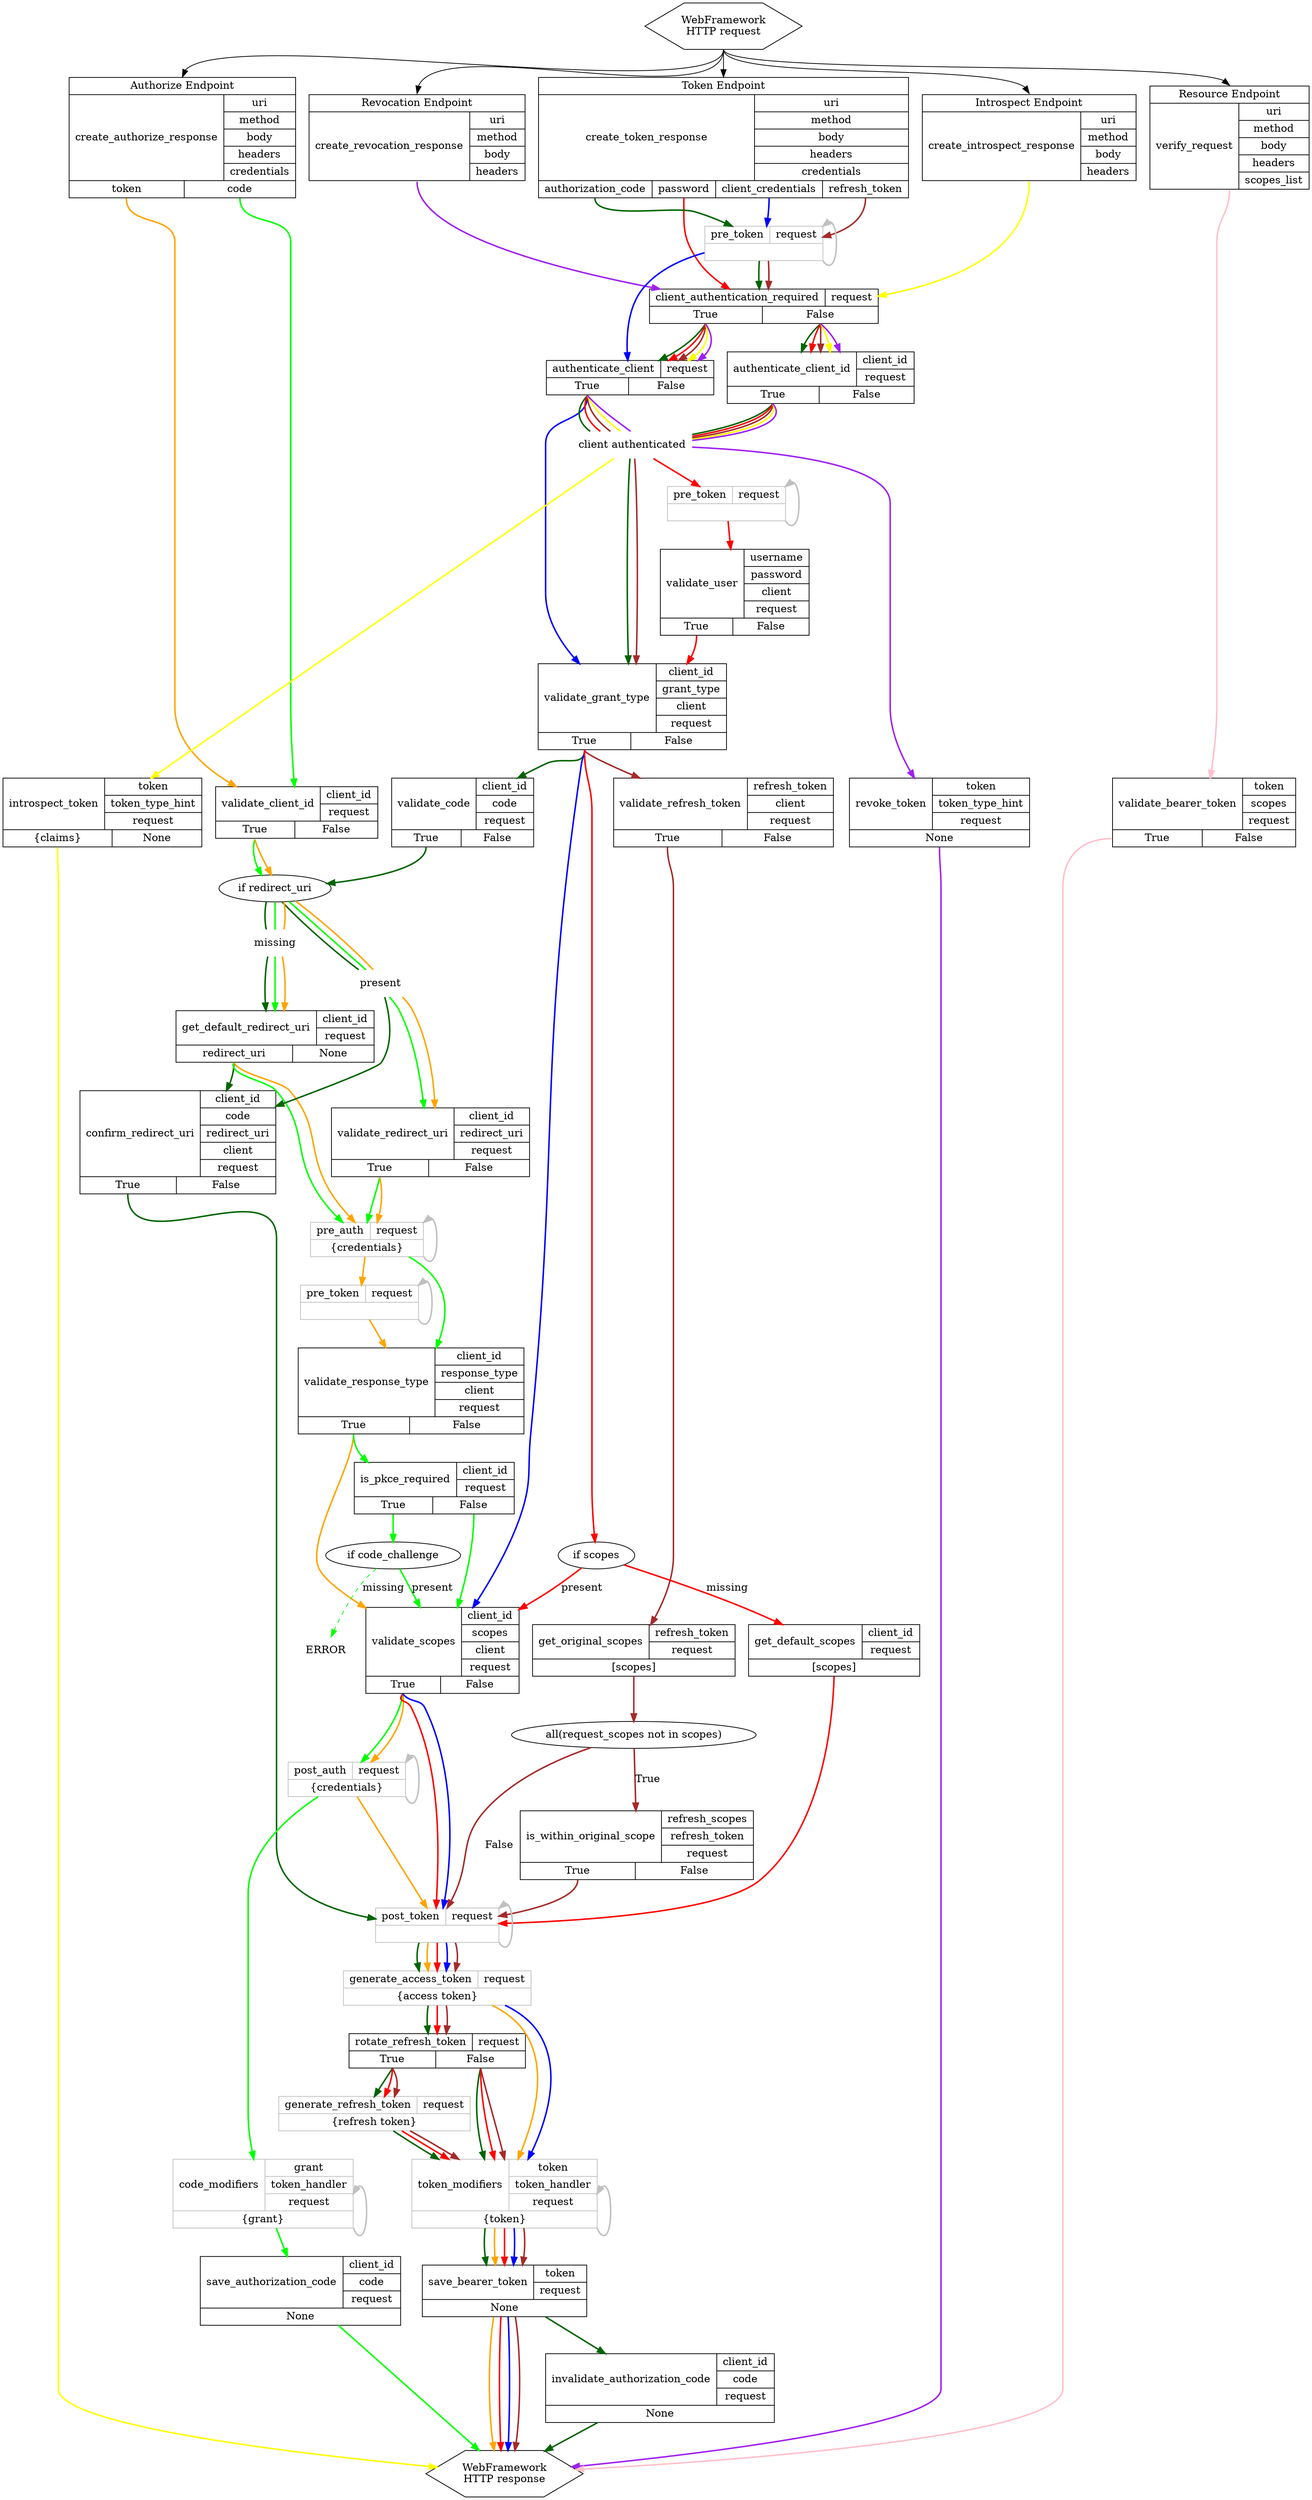 digraph oauthlib {
    /* Naming conventions:
    f_ : functions in shape=record
    endpoint_ : endpoints in shape=record
    webapi_ : oauthlib entry/exit points in shape=hexagon
    if_ : internal conditions
    r_ : used when returning from two functions into one for improving clarity
    h_ : callbacks/hooks available but not required
    */
    center="1"
    edge [ style=bold ];

    /* Web Framework Entry and Exit points */
    {
        node [ shape=hexagon ];
        edge [ style=normal ];

        webapi_request [ label="WebFramework\nHTTP request" ];
        webapi_request:s ->
                endpoint_authorize:top:n,
                endpoint_token:top:n,
                endpoint_introspect:top:n,
                endpoint_revoke:top:n,
                endpoint_resource:top:n;
        webapi_response [ label="WebFramework\nHTTP response" ];
    }

    /* OAuthlib Endpoints */
    {
        rank=same;

        endpoint_authorize [ shape=record; label="{<top>Authorize Endpoint|{create_authorize_response|{uri|method|body|headers|credentials}}|{<token>token|<code>code}}" ];
        endpoint_token [ shape=record; label="{<top>Token Endpoint|{create_token_response|{uri|method|body|headers|credentials}}|{<authorization_code>authorization_code|<password>password|<client_credentials>client_credentials|<refresh_token>refresh_token}}" ];
        endpoint_revoke [ shape=record; label="{<top>Revocation Endpoint|{create_revocation_response|{uri|method|body|headers}}}" ];
        endpoint_introspect [ shape=record; label="{<top>Introspect Endpoint|{create_introspect_response|{uri|method|body|headers}}}" ];
        endpoint_resource [ shape=record; label="{<top>Resource Endpoint|{verify_request|{uri|method|body|headers|scopes_list}}}" ];
    }

    /* OAuthlib RequestValidator Methods */
    {
        node [ shape=record ];

        f_client_authentication_required [ label="{{<top>client_authentication_required|request}|{<true>True|<false>False}}"; ];
        f_authenticate_client [ label="{{<top>authenticate_client|request}|{<true>True|<false>False}}";];
        f_authenticate_client_id [ label="{{<top>authenticate_client_id|{client_id|request}}|{<true>True|<false>False}}"; ];
        f_validate_grant_type [ label="{{<top>validate_grant_type|{client_id|grant_type|client|request}}|{<true>True|<false>False}}"; ];
        f_validate_code [ label="{{<top>validate_code|{client_id|code|request}}|{<true>True|<false>False}}"; ];
        f_confirm_redirect_uri [ label="{{<top>confirm_redirect_uri|{client_id|code|redirect_uri|client|request}}|{<true>True|<false>False}}"; ];
        f_get_default_redirect_uri [ label="{{<top>get_default_redirect_uri|{client_id|request}}|{<redirect_uri>redirect_uri|<none>None}}"; ];
        f_invalidate_authorization_code [ label="{{<top>invalidate_authorization_code|{client_id|code|request}}|None}"; ];
        f_validate_scopes [ label="{{<top>validate_scopes|{client_id|scopes|client|request}}|{<true>True|<false>False}}"; ];
        f_save_bearer_token [ label="{{<top>save_bearer_token|{token|request}}|None}"; ];
        f_revoke_token [ label="{{<top>revoke_token|{token|token_type_hint|request}}|None}"; ];
        f_validate_client_id [ label="{{<top>validate_client_id|{client_id|request}}|{<true>True|<false>False}}"; ];
        f_validate_redirect_uri [ label="{{<top>validate_redirect_uri|{client_id|redirect_uri|request}}|{<true>True|<false>False}}"; ];
        f_is_pkce_required [ label="{{<top>is_pkce_required|{client_id|request}}|{<true>True|<false>False}}"; ];
        f_validate_response_type [ label="{{<top>validate_response_type|{client_id|response_type|client|request}}|{<true>True|<false>False}}"; ];
        f_save_authorization_code [ label="{{<top>save_authorization_code|{client_id|code|request}}|None}"; ];
        f_validate_bearer_token [ label="{{<top>validate_bearer_token|{token|scopes|request}}|{<true>True|<false>False}}"; ];
        f_validate_refresh_token [ label="{{<top>validate_refresh_token|{refresh_token|client|request}}|{<true>True|<false>False}}"; ];
        f_get_default_scopes [ label="{{<top>get_default_scopes|{client_id|request}}|{<scopes>[scopes]}}"; ];
        f_get_original_scopes [ label="{{<top>get_original_scopes|{refresh_token|request}}|{<scopes>[scopes]}}"; ];
        f_is_within_original_scope [ label="{{<top>is_within_original_scope|{refresh_scopes|refresh_token|request}}|{<true>True|<false>False}}"; ];
        f_validate_user [ label="{{<top>validate_user|{username|password|client|request}}|{<true>True|<false>False}}"; ];
        f_introspect_token [ label="{{<top>introspect_token|{token|token_type_hint|request}}|{<claims>\{claims\}|<none>None}}"; ];
        f_rotate_refresh_token [ label="{{<top>rotate_refresh_token|{request}}|{<true>True|<false>False}}"; ];
    }

    /* OAuthlib Conditions */

    if_code_challenge [ label="if code_challenge"; ];
    if_redirect_uri [ label="if redirect_uri"; ];
    if_redirect_uri_present [ shape=none;label="present"; ];
    if_redirect_uri_missing [ shape=none;label="missing"; ];
    if_scopes [ label="if scopes"; ];
    if_all [ label="all(request_scopes not in scopes)"; ];

    /* OAuthlib functions returns helpers */
    r_client_authenticated [ shape=none,label="client authenticated"; ];

    /* OAuthlib errors */
    e_normal [ shape=none,label="ERROR" ];

    /* Ranking by functional roles */
    {
        rank = same;
        f_validate_client_id;
        f_validate_code;
        /* f_validate_user; */
        f_validate_bearer_token;
        f_validate_refresh_token;
        f_introspect_token;
        f_revoke_token;
    }
    {
        rank = same;
        f_validate_redirect_uri;
        f_confirm_redirect_uri;
    }
    {
        rank = same;
        f_save_bearer_token;
        f_save_authorization_code;
    }
    {
        rank = same;
        f_invalidate_authorization_code;
    }
    {
        rank = same;
        f_validate_scopes;
        f_get_original_scopes;
        f_get_default_scopes;
    }
    {
        rank = same;
        f_is_within_original_scope;
    }

    {
        node [ shape=record,color=grey ];
        edge [ color=grey ];

        h_pre_auth [ label="{{<top>pre_auth|<arg>request}|<resp>\{credentials\}}}"; ];
        h_post_auth [ label="{{<top>post_auth|<arg>request}|<resp>\{credentials\}}}"; ];
        h_pre_token [ label="{{<top>pre_token|<arg>request}|<resp>}}"; ];
        h_pre_token_password [ label="{{<top>pre_token|<arg>request}|<resp>}}"; ];
        h_pre_token_implicit [ label="{{<top>pre_token|<arg>request}|<resp>}}"; ];
        h_post_token [ label="{{<top>post_token|<arg>request}|<resp>}}"; ];
        h_token_modifiers [ label="{{<top>token_modifiers|{token|token_handler|<arg>request}}|<resp>\{token\}}}"; ];
        h_code_modifiers [ label="{{<top>code_modifiers|{grant|token_handler|<arg>request}}|<resp>\{grant\}}}"; ];
        h_generate_access_token [ label="{{<top>generate_access_token|<arg>request}|<resp>\{access token\}}}"; ];
        h_generate_refresh_token [ label="{{<top>generate_refresh_token|<arg>request}|<resp>\{refresh token\}}}"; ];

        h_pre_auth:resp:se -> h_pre_auth:arg:ne;
        h_post_auth:resp:se -> h_post_auth:arg:ne;
        h_pre_token:resp:se -> h_pre_token:arg:ne;
        h_pre_token_password:resp:se -> h_pre_token_password:arg:ne;
        h_pre_token_implicit:resp:se -> h_pre_token_implicit:arg:ne;
        h_post_token:resp:se -> h_post_token:arg:ne;
        h_token_modifiers:resp:se -> h_token_modifiers:arg:ne;
        h_code_modifiers:resp:se -> h_code_modifiers:arg:ne;
    }
    {
            rank = same;
            h_token_modifiers;
            h_code_modifiers;
    }

    /* Authorization Code - Access Token Request */
    {
        edge [ color=darkgreen ];

        endpoint_token:authorization_code:s -> h_pre_token -> f_client_authentication_required;
        f_client_authentication_required:true:s -> f_authenticate_client;
        f_client_authentication_required:false:s -> f_authenticate_client_id;
        f_authenticate_client:true:s -> r_client_authenticated [ arrowhead=none ];
        f_authenticate_client_id:true:s -> r_client_authenticated [ arrowhead=none ];
        r_client_authenticated -> f_validate_grant_type;
        f_validate_grant_type:true:s -> f_validate_code;

        f_validate_code:true:s -> if_redirect_uri;
        if_redirect_uri -> if_redirect_uri_present [ arrowhead=none ];
        if_redirect_uri -> if_redirect_uri_missing [ arrowhead=none ];
        if_redirect_uri_present -> f_confirm_redirect_uri;
        if_redirect_uri_missing -> f_get_default_redirect_uri;
        f_get_default_redirect_uri:redirect_uri:s -> f_confirm_redirect_uri;

        f_confirm_redirect_uri:true:s -> h_post_token;

        h_post_token -> h_generate_access_token -> f_rotate_refresh_token;
        f_rotate_refresh_token:true:s -> h_generate_refresh_token -> h_token_modifiers;
        f_rotate_refresh_token:false:s -> h_token_modifiers;
        h_token_modifiers -> f_save_bearer_token ->
        f_invalidate_authorization_code -> webapi_response;
    }
    /* Authorization Code - Authorization Request */
    {
        edge [ color=green ];

        endpoint_authorize:code:s -> f_validate_client_id;
        f_validate_client_id:true:s -> if_redirect_uri;
        if_redirect_uri -> if_redirect_uri_present [ arrowhead=none ];
        if_redirect_uri -> if_redirect_uri_missing [ arrowhead=none ];
        if_redirect_uri_present -> f_validate_redirect_uri;
        if_redirect_uri_missing -> f_get_default_redirect_uri;

        f_validate_redirect_uri:true:s -> h_pre_auth;
        f_get_default_redirect_uri:redirect_uri:s -> h_pre_auth;
        h_pre_auth -> f_validate_response_type;
        f_validate_response_type:true:s -> f_is_pkce_required;
        f_is_pkce_required:true:s -> if_code_challenge;
        f_is_pkce_required:false:s -> f_validate_scopes;

        if_code_challenge -> f_validate_scopes [ label="present" ];
        if_code_challenge -> e_normal [ label="missing",style=dashed ];

        f_validate_scopes:true:s -> h_post_auth;
        h_post_auth -> h_code_modifiers -> f_save_authorization_code;
        f_save_authorization_code -> webapi_response;
    }

    /* Implicit */
    {
        edge [ color=orange ];

        endpoint_authorize:token:s -> f_validate_client_id;
        f_validate_client_id:true:s -> if_redirect_uri;
        if_redirect_uri -> if_redirect_uri_present [ arrowhead=none ];
        if_redirect_uri -> if_redirect_uri_missing [ arrowhead=none ];
        if_redirect_uri_present -> f_validate_redirect_uri;
        if_redirect_uri_missing -> f_get_default_redirect_uri;

        f_validate_redirect_uri:true:s -> h_pre_auth;
        f_get_default_redirect_uri:redirect_uri:s -> h_pre_auth;
        h_pre_auth -> h_pre_token_implicit -> f_validate_response_type;

        f_validate_response_type:true:s -> f_validate_scopes;
        f_validate_scopes:true:s -> h_post_auth -> h_post_token ->
        h_generate_access_token -> h_token_modifiers ->
        f_save_bearer_token -> webapi_response;
    }

    /* Resource Owner Password Grant */
    {
        edge [ color=red ];

        endpoint_token:password:s -> f_client_authentication_required;
        f_client_authentication_required:true:s -> f_authenticate_client;
        f_client_authentication_required:false:s -> f_authenticate_client_id;
        f_authenticate_client:true:s -> r_client_authenticated [ arrowhead=none ];
        f_authenticate_client_id:true:s -> r_client_authenticated [ arrowhead=none ];
        r_client_authenticated -> h_pre_token_password -> f_validate_user;
        f_validate_user:true:s -> f_validate_grant_type;

        f_validate_grant_type:true:s -> if_scopes;
        if_scopes -> f_validate_scopes [ label="present" ];
        if_scopes -> f_get_default_scopes [ label="missing" ];

        f_validate_scopes:true:s -> h_post_token;
        f_get_default_scopes -> h_post_token;

        h_post_token -> h_generate_access_token -> f_rotate_refresh_token;
        f_rotate_refresh_token:true:s -> h_generate_refresh_token -> h_token_modifiers;
        f_rotate_refresh_token:false:s -> h_token_modifiers ->
        f_save_bearer_token -> webapi_response;
    }

    /* Client Credentials Grant */
    {
        edge [ color=blue ];

        endpoint_token:client_credentials:s -> h_pre_token -> f_authenticate_client;

        f_authenticate_client:true:s -> f_validate_grant_type;
        f_validate_grant_type:true:s -> f_validate_scopes;
        f_validate_scopes:true:s -> h_post_token;

        h_post_token -> h_generate_access_token -> h_token_modifiers ->
        f_save_bearer_token -> webapi_response;
    }

    /* Refresh Grant */
    {
        edge [ color=brown ];

        endpoint_token:refresh_token:s -> h_pre_token -> f_client_authentication_required;
        f_client_authentication_required:true:s -> f_authenticate_client;
        f_client_authentication_required:false:s -> f_authenticate_client_id;
        f_authenticate_client:true:s -> r_client_authenticated [ arrowhead=none ];
        f_authenticate_client_id:true:s -> r_client_authenticated [ arrowhead=none ];
        r_client_authenticated -> f_validate_grant_type;

        f_validate_grant_type:true:s -> f_validate_refresh_token;
        f_validate_refresh_token:true:s -> f_get_original_scopes;
        f_get_original_scopes -> if_all;
        if_all -> f_is_within_original_scope [ label="True" ];
        if_all -> h_post_token [ label="False" ];
        f_is_within_original_scope:true:s -> h_post_token;
        h_post_token -> h_generate_access_token -> f_rotate_refresh_token;
        f_rotate_refresh_token:true:s -> h_generate_refresh_token -> h_token_modifiers;
        f_rotate_refresh_token:false:s -> h_token_modifiers;
        h_token_modifiers -> f_save_bearer_token -> webapi_response;
    }

    /* Introspect Endpoint  */
    {
        edge [ color=yellow ];

        endpoint_introspect:s -> f_client_authentication_required;
        f_client_authentication_required:true:s -> f_authenticate_client;
        f_client_authentication_required:false:s -> f_authenticate_client_id;
        f_authenticate_client:true:s -> r_client_authenticated [ arrowhead=none ];
        f_authenticate_client_id:true:s -> r_client_authenticated [ arrowhead=none ];
        r_client_authenticated -> f_introspect_token;
        f_introspect_token:claims -> webapi_response;
    }

    /* Revocation Endpoint */
    {
        edge [ color=purple ];

        endpoint_revoke:s -> f_client_authentication_required;
        f_client_authentication_required:true:s -> f_authenticate_client;
        f_client_authentication_required:false:s -> f_authenticate_client_id;
        f_authenticate_client:true:s -> r_client_authenticated [ arrowhead=none ];
        f_authenticate_client_id:true:s -> r_client_authenticated [ arrowhead=none ];
        r_client_authenticated -> f_revoke_token;
        f_revoke_token:s -> webapi_response;
    }

    /* Resource Access - Verify Request */
    {
        edge [ color=pink ];

        endpoint_resource:s -> f_validate_bearer_token;
        f_validate_bearer_token:true -> webapi_response;
    }
}
